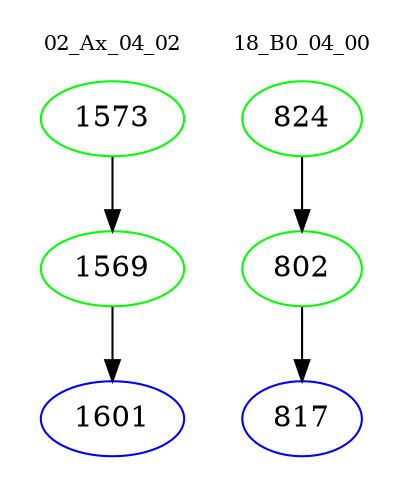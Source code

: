 digraph{
subgraph cluster_0 {
color = white
label = "02_Ax_04_02";
fontsize=10;
T0_1573 [label="1573", color="green"]
T0_1573 -> T0_1569 [color="black"]
T0_1569 [label="1569", color="green"]
T0_1569 -> T0_1601 [color="black"]
T0_1601 [label="1601", color="blue"]
}
subgraph cluster_1 {
color = white
label = "18_B0_04_00";
fontsize=10;
T1_824 [label="824", color="green"]
T1_824 -> T1_802 [color="black"]
T1_802 [label="802", color="green"]
T1_802 -> T1_817 [color="black"]
T1_817 [label="817", color="blue"]
}
}
